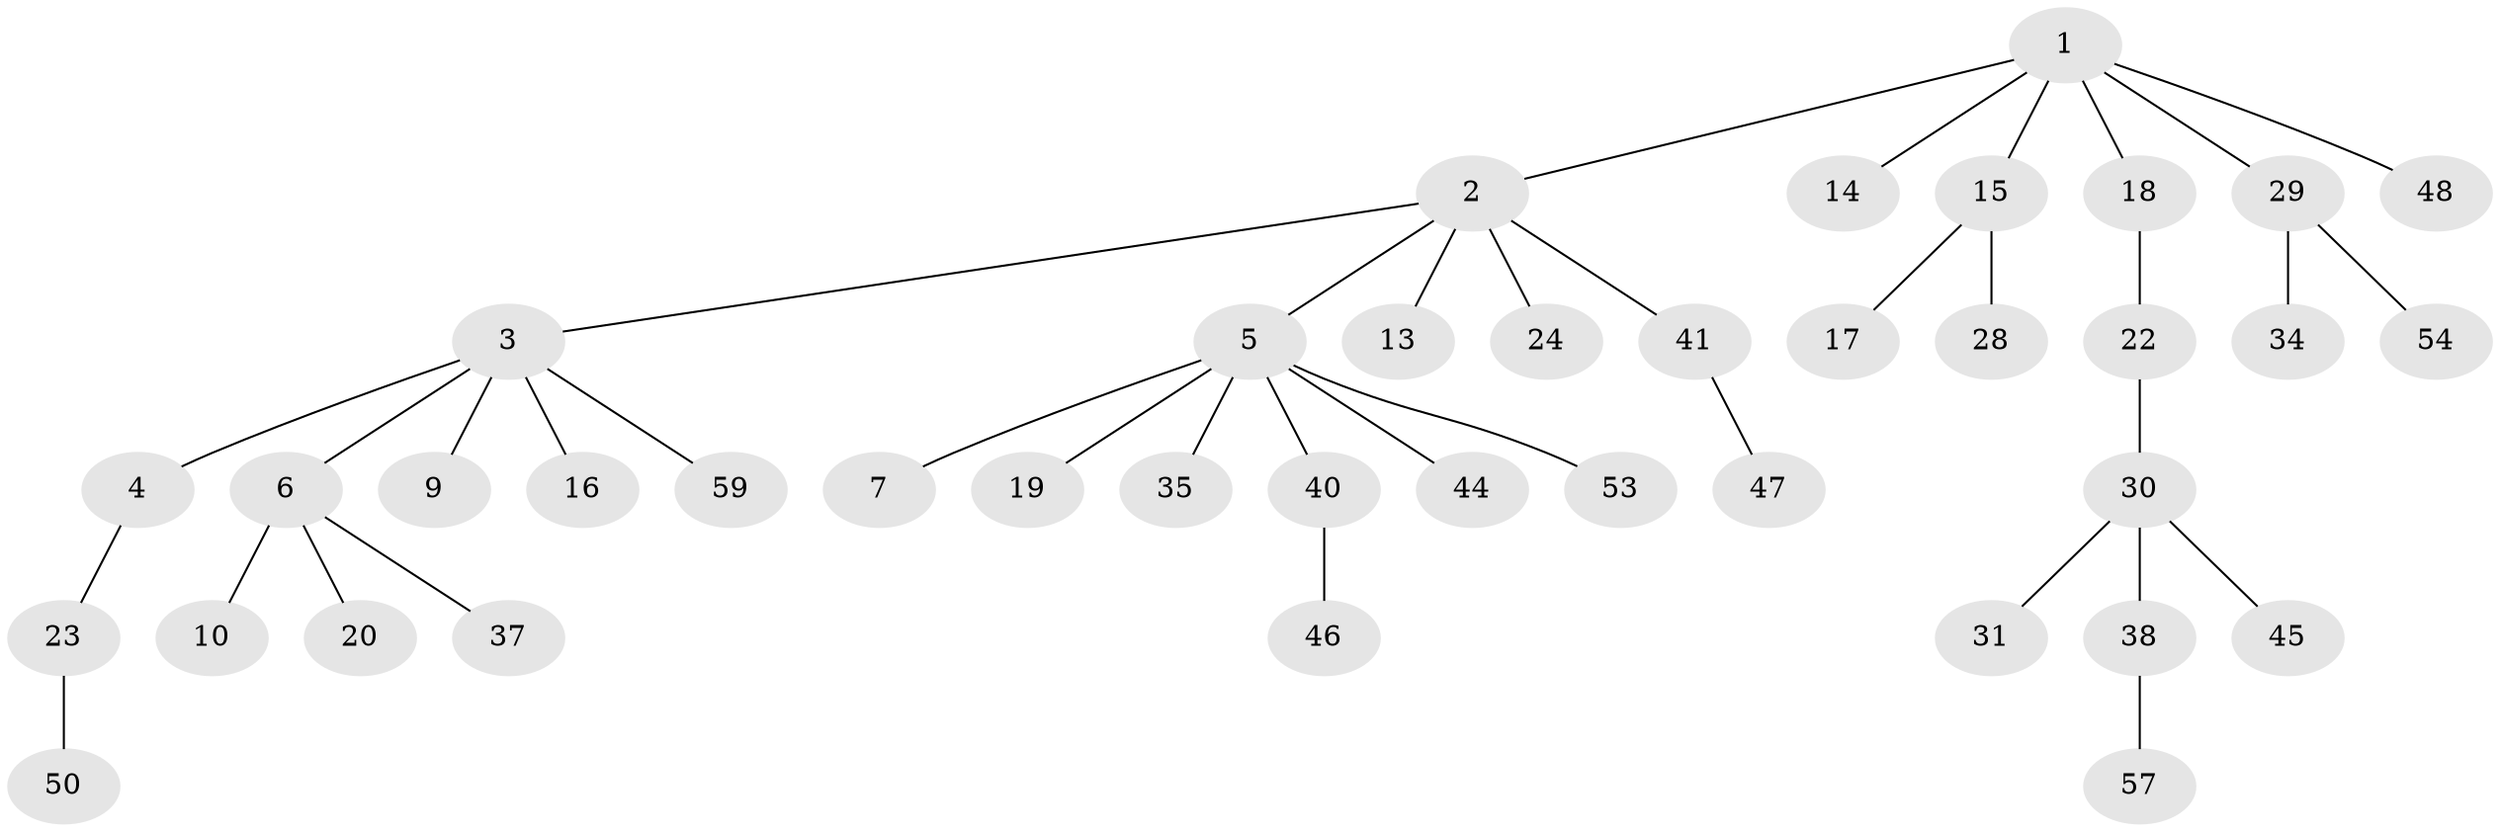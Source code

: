 // Generated by graph-tools (version 1.1) at 2025/24/03/03/25 07:24:07]
// undirected, 40 vertices, 39 edges
graph export_dot {
graph [start="1"]
  node [color=gray90,style=filled];
  1 [super="+26"];
  2 [super="+12"];
  3 [super="+25"];
  4;
  5 [super="+11"];
  6 [super="+8"];
  7 [super="+61"];
  9 [super="+39"];
  10;
  13;
  14;
  15 [super="+27"];
  16;
  17 [super="+42"];
  18 [super="+21"];
  19 [super="+43"];
  20;
  22 [super="+51"];
  23 [super="+32"];
  24 [super="+60"];
  28;
  29 [super="+33"];
  30 [super="+36"];
  31;
  34;
  35;
  37 [super="+52"];
  38 [super="+58"];
  40;
  41 [super="+55"];
  44;
  45;
  46;
  47 [super="+49"];
  48 [super="+56"];
  50;
  53;
  54;
  57;
  59;
  1 -- 2;
  1 -- 14;
  1 -- 15;
  1 -- 18;
  1 -- 29;
  1 -- 48;
  2 -- 3;
  2 -- 5;
  2 -- 13;
  2 -- 24;
  2 -- 41;
  3 -- 4;
  3 -- 6;
  3 -- 9;
  3 -- 16;
  3 -- 59;
  4 -- 23;
  5 -- 7;
  5 -- 19;
  5 -- 40;
  5 -- 44;
  5 -- 53;
  5 -- 35;
  6 -- 10;
  6 -- 20;
  6 -- 37;
  15 -- 17;
  15 -- 28;
  18 -- 22;
  22 -- 30;
  23 -- 50;
  29 -- 34;
  29 -- 54;
  30 -- 31;
  30 -- 38;
  30 -- 45;
  38 -- 57;
  40 -- 46;
  41 -- 47;
}
